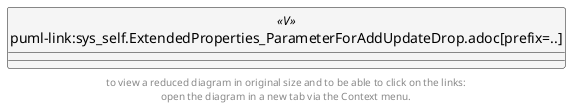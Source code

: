 @startuml
left to right direction
'top to bottom direction
hide circle
'avoide "." issues:
set namespaceSeparator none


skinparam class {
  BackgroundColor White
  BackgroundColor<<FN>> Yellow
  BackgroundColor<<FS>> Yellow
  BackgroundColor<<FT>> LightGray
  BackgroundColor<<IF>> Yellow
  BackgroundColor<<IS>> Yellow
  BackgroundColor<<P>> Aqua
  BackgroundColor<<PC>> Aqua
  BackgroundColor<<SN>> Yellow
  BackgroundColor<<SO>> SlateBlue
  BackgroundColor<<TF>> LightGray
  BackgroundColor<<TR>> Tomato
  BackgroundColor<<U>> White
  BackgroundColor<<V>> WhiteSmoke
  BackgroundColor<<X>> Aqua
}


entity "puml-link:sys_self.ExtendedProperties_ParameterForAddUpdateDrop.adoc[prefix=..]" as sys_self.ExtendedProperties_ParameterForAddUpdateDrop << V >> {

}


footer
to view a reduced diagram in original size and to be able to click on the links:
open the diagram in a new tab via the Context menu.
end footer

@enduml

